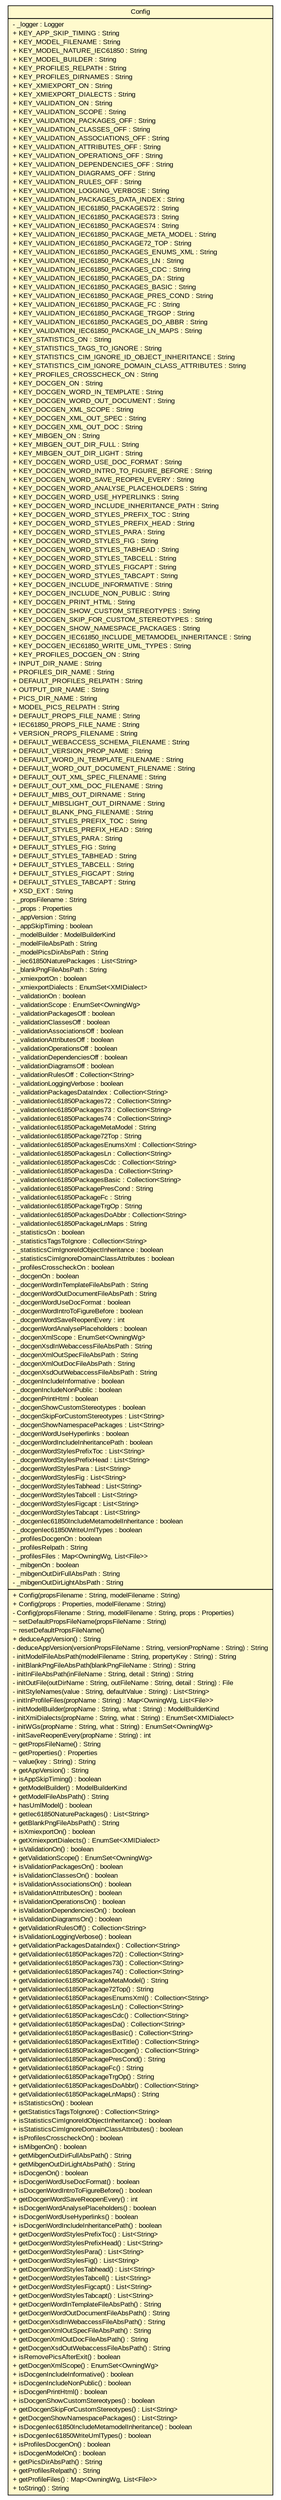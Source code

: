 #!/usr/local/bin/dot
#
# Class diagram 
# Generated by UMLGraph version R5_6_6-6-g3bdff0 (http://www.umlgraph.org/)
#

digraph G {
	edge [fontname="arial",fontsize=10,labelfontname="arial",labelfontsize=10];
	node [fontname="arial",fontsize=10,shape=plaintext];
	nodesep=0.25;
	ranksep=0.5;
	// org.tanjakostic.jcleancim.common.Config
	c82163 [label=<<table title="org.tanjakostic.jcleancim.common.Config" border="0" cellborder="1" cellspacing="0" cellpadding="2" port="p" bgcolor="lemonChiffon" href="./Config.html">
		<tr><td><table border="0" cellspacing="0" cellpadding="1">
<tr><td align="center" balign="center"> Config </td></tr>
		</table></td></tr>
		<tr><td><table border="0" cellspacing="0" cellpadding="1">
<tr><td align="left" balign="left"> - _logger : Logger </td></tr>
<tr><td align="left" balign="left"> + KEY_APP_SKIP_TIMING : String </td></tr>
<tr><td align="left" balign="left"> + KEY_MODEL_FILENAME : String </td></tr>
<tr><td align="left" balign="left"> + KEY_MODEL_NATURE_IEC61850 : String </td></tr>
<tr><td align="left" balign="left"> + KEY_MODEL_BUILDER : String </td></tr>
<tr><td align="left" balign="left"> + KEY_PROFILES_RELPATH : String </td></tr>
<tr><td align="left" balign="left"> + KEY_PROFILES_DIRNAMES : String </td></tr>
<tr><td align="left" balign="left"> + KEY_XMIEXPORT_ON : String </td></tr>
<tr><td align="left" balign="left"> + KEY_XMIEXPORT_DIALECTS : String </td></tr>
<tr><td align="left" balign="left"> + KEY_VALIDATION_ON : String </td></tr>
<tr><td align="left" balign="left"> + KEY_VALIDATION_SCOPE : String </td></tr>
<tr><td align="left" balign="left"> + KEY_VALIDATION_PACKAGES_OFF : String </td></tr>
<tr><td align="left" balign="left"> + KEY_VALIDATION_CLASSES_OFF : String </td></tr>
<tr><td align="left" balign="left"> + KEY_VALIDATION_ASSOCIATIONS_OFF : String </td></tr>
<tr><td align="left" balign="left"> + KEY_VALIDATION_ATTRIBUTES_OFF : String </td></tr>
<tr><td align="left" balign="left"> + KEY_VALIDATION_OPERATIONS_OFF : String </td></tr>
<tr><td align="left" balign="left"> + KEY_VALIDATION_DEPENDENCIES_OFF : String </td></tr>
<tr><td align="left" balign="left"> + KEY_VALIDATION_DIAGRAMS_OFF : String </td></tr>
<tr><td align="left" balign="left"> + KEY_VALIDATION_RULES_OFF : String </td></tr>
<tr><td align="left" balign="left"> + KEY_VALIDATION_LOGGING_VERBOSE : String </td></tr>
<tr><td align="left" balign="left"> + KEY_VALIDATION_PACKAGES_DATA_INDEX : String </td></tr>
<tr><td align="left" balign="left"> + KEY_VALIDATION_IEC61850_PACKAGES72 : String </td></tr>
<tr><td align="left" balign="left"> + KEY_VALIDATION_IEC61850_PACKAGES73 : String </td></tr>
<tr><td align="left" balign="left"> + KEY_VALIDATION_IEC61850_PACKAGES74 : String </td></tr>
<tr><td align="left" balign="left"> + KEY_VALIDATION_IEC61850_PACKAGE_META_MODEL : String </td></tr>
<tr><td align="left" balign="left"> + KEY_VALIDATION_IEC61850_PACKAGE72_TOP : String </td></tr>
<tr><td align="left" balign="left"> + KEY_VALIDATION_IEC61850_PACKAGES_ENUMS_XML : String </td></tr>
<tr><td align="left" balign="left"> + KEY_VALIDATION_IEC61850_PACKAGES_LN : String </td></tr>
<tr><td align="left" balign="left"> + KEY_VALIDATION_IEC61850_PACKAGES_CDC : String </td></tr>
<tr><td align="left" balign="left"> + KEY_VALIDATION_IEC61850_PACKAGES_DA : String </td></tr>
<tr><td align="left" balign="left"> + KEY_VALIDATION_IEC61850_PACKAGES_BASIC : String </td></tr>
<tr><td align="left" balign="left"> + KEY_VALIDATION_IEC61850_PACKAGE_PRES_COND : String </td></tr>
<tr><td align="left" balign="left"> + KEY_VALIDATION_IEC61850_PACKAGE_FC : String </td></tr>
<tr><td align="left" balign="left"> + KEY_VALIDATION_IEC61850_PACKAGE_TRGOP : String </td></tr>
<tr><td align="left" balign="left"> + KEY_VALIDATION_IEC61850_PACKAGES_DO_ABBR : String </td></tr>
<tr><td align="left" balign="left"> + KEY_VALIDATION_IEC61850_PACKAGE_LN_MAPS : String </td></tr>
<tr><td align="left" balign="left"> + KEY_STATISTICS_ON : String </td></tr>
<tr><td align="left" balign="left"> + KEY_STATISTICS_TAGS_TO_IGNORE : String </td></tr>
<tr><td align="left" balign="left"> + KEY_STATISTICS_CIM_IGNORE_ID_OBJECT_INHERITANCE : String </td></tr>
<tr><td align="left" balign="left"> + KEY_STATISTICS_CIM_IGNORE_DOMAIN_CLASS_ATTRIBUTES : String </td></tr>
<tr><td align="left" balign="left"> + KEY_PROFILES_CROSSCHECK_ON : String </td></tr>
<tr><td align="left" balign="left"> + KEY_DOCGEN_ON : String </td></tr>
<tr><td align="left" balign="left"> + KEY_DOCGEN_WORD_IN_TEMPLATE : String </td></tr>
<tr><td align="left" balign="left"> + KEY_DOCGEN_WORD_OUT_DOCUMENT : String </td></tr>
<tr><td align="left" balign="left"> + KEY_DOCGEN_XML_SCOPE : String </td></tr>
<tr><td align="left" balign="left"> + KEY_DOCGEN_XML_OUT_SPEC : String </td></tr>
<tr><td align="left" balign="left"> + KEY_DOCGEN_XML_OUT_DOC : String </td></tr>
<tr><td align="left" balign="left"> + KEY_MIBGEN_ON : String </td></tr>
<tr><td align="left" balign="left"> + KEY_MIBGEN_OUT_DIR_FULL : String </td></tr>
<tr><td align="left" balign="left"> + KEY_MIBGEN_OUT_DIR_LIGHT : String </td></tr>
<tr><td align="left" balign="left"> + KEY_DOCGEN_WORD_USE_DOC_FORMAT : String </td></tr>
<tr><td align="left" balign="left"> + KEY_DOCGEN_WORD_INTRO_TO_FIGURE_BEFORE : String </td></tr>
<tr><td align="left" balign="left"> + KEY_DOCGEN_WORD_SAVE_REOPEN_EVERY : String </td></tr>
<tr><td align="left" balign="left"> + KEY_DOCGEN_WORD_ANALYSE_PLACEHOLDERS : String </td></tr>
<tr><td align="left" balign="left"> + KEY_DOCGEN_WORD_USE_HYPERLINKS : String </td></tr>
<tr><td align="left" balign="left"> + KEY_DOCGEN_WORD_INCLUDE_INHERITANCE_PATH : String </td></tr>
<tr><td align="left" balign="left"> + KEY_DOCGEN_WORD_STYLES_PREFIX_TOC : String </td></tr>
<tr><td align="left" balign="left"> + KEY_DOCGEN_WORD_STYLES_PREFIX_HEAD : String </td></tr>
<tr><td align="left" balign="left"> + KEY_DOCGEN_WORD_STYLES_PARA : String </td></tr>
<tr><td align="left" balign="left"> + KEY_DOCGEN_WORD_STYLES_FIG : String </td></tr>
<tr><td align="left" balign="left"> + KEY_DOCGEN_WORD_STYLES_TABHEAD : String </td></tr>
<tr><td align="left" balign="left"> + KEY_DOCGEN_WORD_STYLES_TABCELL : String </td></tr>
<tr><td align="left" balign="left"> + KEY_DOCGEN_WORD_STYLES_FIGCAPT : String </td></tr>
<tr><td align="left" balign="left"> + KEY_DOCGEN_WORD_STYLES_TABCAPT : String </td></tr>
<tr><td align="left" balign="left"> + KEY_DOCGEN_INCLUDE_INFORMATIVE : String </td></tr>
<tr><td align="left" balign="left"> + KEY_DOCGEN_INCLUDE_NON_PUBLIC : String </td></tr>
<tr><td align="left" balign="left"> + KEY_DOCGEN_PRINT_HTML : String </td></tr>
<tr><td align="left" balign="left"> + KEY_DOCGEN_SHOW_CUSTOM_STEREOTYPES : String </td></tr>
<tr><td align="left" balign="left"> + KEY_DOCGEN_SKIP_FOR_CUSTOM_STEREOTYPES : String </td></tr>
<tr><td align="left" balign="left"> + KEY_DOCGEN_SHOW_NAMESPACE_PACKAGES : String </td></tr>
<tr><td align="left" balign="left"> + KEY_DOCGEN_IEC61850_INCLUDE_METAMODEL_INHERITANCE : String </td></tr>
<tr><td align="left" balign="left"> + KEY_DOCGEN_IEC61850_WRITE_UML_TYPES : String </td></tr>
<tr><td align="left" balign="left"> + KEY_PROFILES_DOCGEN_ON : String </td></tr>
<tr><td align="left" balign="left"> + INPUT_DIR_NAME : String </td></tr>
<tr><td align="left" balign="left"> + PROFILES_DIR_NAME : String </td></tr>
<tr><td align="left" balign="left"> + DEFAULT_PROFILES_RELPATH : String </td></tr>
<tr><td align="left" balign="left"> + OUTPUT_DIR_NAME : String </td></tr>
<tr><td align="left" balign="left"> + PICS_DIR_NAME : String </td></tr>
<tr><td align="left" balign="left"> + MODEL_PICS_RELPATH : String </td></tr>
<tr><td align="left" balign="left"> + DEFAULT_PROPS_FILE_NAME : String </td></tr>
<tr><td align="left" balign="left"> + IEC61850_PROPS_FILE_NAME : String </td></tr>
<tr><td align="left" balign="left"> + VERSION_PROPS_FILENAME : String </td></tr>
<tr><td align="left" balign="left"> + DEFAULT_WEBACCESS_SCHEMA_FILENAME : String </td></tr>
<tr><td align="left" balign="left"> + DEFAULT_VERSION_PROP_NAME : String </td></tr>
<tr><td align="left" balign="left"> + DEFAULT_WORD_IN_TEMPLATE_FILENAME : String </td></tr>
<tr><td align="left" balign="left"> + DEFAULT_WORD_OUT_DOCUMENT_FILENAME : String </td></tr>
<tr><td align="left" balign="left"> + DEFAULT_OUT_XML_SPEC_FILENAME : String </td></tr>
<tr><td align="left" balign="left"> + DEFAULT_OUT_XML_DOC_FILENAME : String </td></tr>
<tr><td align="left" balign="left"> + DEFAULT_MIBS_OUT_DIRNAME : String </td></tr>
<tr><td align="left" balign="left"> + DEFAULT_MIBSLIGHT_OUT_DIRNAME : String </td></tr>
<tr><td align="left" balign="left"> + DEFAULT_BLANK_PNG_FILENAME : String </td></tr>
<tr><td align="left" balign="left"> + DEFAULT_STYLES_PREFIX_TOC : String </td></tr>
<tr><td align="left" balign="left"> + DEFAULT_STYLES_PREFIX_HEAD : String </td></tr>
<tr><td align="left" balign="left"> + DEFAULT_STYLES_PARA : String </td></tr>
<tr><td align="left" balign="left"> + DEFAULT_STYLES_FIG : String </td></tr>
<tr><td align="left" balign="left"> + DEFAULT_STYLES_TABHEAD : String </td></tr>
<tr><td align="left" balign="left"> + DEFAULT_STYLES_TABCELL : String </td></tr>
<tr><td align="left" balign="left"> + DEFAULT_STYLES_FIGCAPT : String </td></tr>
<tr><td align="left" balign="left"> + DEFAULT_STYLES_TABCAPT : String </td></tr>
<tr><td align="left" balign="left"> + XSD_EXT : String </td></tr>
<tr><td align="left" balign="left"> - _propsFilename : String </td></tr>
<tr><td align="left" balign="left"> - _props : Properties </td></tr>
<tr><td align="left" balign="left"> - _appVersion : String </td></tr>
<tr><td align="left" balign="left"> - _appSkipTiming : boolean </td></tr>
<tr><td align="left" balign="left"> - _modelBuilder : ModelBuilderKind </td></tr>
<tr><td align="left" balign="left"> - _modelFileAbsPath : String </td></tr>
<tr><td align="left" balign="left"> - _modelPicsDirAbsPath : String </td></tr>
<tr><td align="left" balign="left"> - _iec61850NaturePackages : List&lt;String&gt; </td></tr>
<tr><td align="left" balign="left"> - _blankPngFileAbsPath : String </td></tr>
<tr><td align="left" balign="left"> - _xmiexportOn : boolean </td></tr>
<tr><td align="left" balign="left"> - _xmiexportDialects : EnumSet&lt;XMIDialect&gt; </td></tr>
<tr><td align="left" balign="left"> - _validationOn : boolean </td></tr>
<tr><td align="left" balign="left"> - _validationScope : EnumSet&lt;OwningWg&gt; </td></tr>
<tr><td align="left" balign="left"> - _validationPackagesOff : boolean </td></tr>
<tr><td align="left" balign="left"> - _validationClassesOff : boolean </td></tr>
<tr><td align="left" balign="left"> - _validationAssociationsOff : boolean </td></tr>
<tr><td align="left" balign="left"> - _validationAttributesOff : boolean </td></tr>
<tr><td align="left" balign="left"> - _validationOperationsOff : boolean </td></tr>
<tr><td align="left" balign="left"> - _validationDependenciesOff : boolean </td></tr>
<tr><td align="left" balign="left"> - _validationDiagramsOff : boolean </td></tr>
<tr><td align="left" balign="left"> - _validationRulesOff : Collection&lt;String&gt; </td></tr>
<tr><td align="left" balign="left"> - _validationLoggingVerbose : boolean </td></tr>
<tr><td align="left" balign="left"> - _validationPackagesDataIndex : Collection&lt;String&gt; </td></tr>
<tr><td align="left" balign="left"> - _validationIec61850Packages72 : Collection&lt;String&gt; </td></tr>
<tr><td align="left" balign="left"> - _validationIec61850Packages73 : Collection&lt;String&gt; </td></tr>
<tr><td align="left" balign="left"> - _validationIec61850Packages74 : Collection&lt;String&gt; </td></tr>
<tr><td align="left" balign="left"> - _validationIec61850PackageMetaModel : String </td></tr>
<tr><td align="left" balign="left"> - _validationIec61850Package72Top : String </td></tr>
<tr><td align="left" balign="left"> - _validationIec61850PackagesEnumsXml : Collection&lt;String&gt; </td></tr>
<tr><td align="left" balign="left"> - _validationIec61850PackagesLn : Collection&lt;String&gt; </td></tr>
<tr><td align="left" balign="left"> - _validationIec61850PackagesCdc : Collection&lt;String&gt; </td></tr>
<tr><td align="left" balign="left"> - _validationIec61850PackagesDa : Collection&lt;String&gt; </td></tr>
<tr><td align="left" balign="left"> - _validationIec61850PackagesBasic : Collection&lt;String&gt; </td></tr>
<tr><td align="left" balign="left"> - _validationIec61850PackagePresCond : String </td></tr>
<tr><td align="left" balign="left"> - _validationIec61850PackageFc : String </td></tr>
<tr><td align="left" balign="left"> - _validationIec61850PackageTrgOp : String </td></tr>
<tr><td align="left" balign="left"> - _validationIec61850PackagesDoAbbr : Collection&lt;String&gt; </td></tr>
<tr><td align="left" balign="left"> - _validationIec61850PackageLnMaps : String </td></tr>
<tr><td align="left" balign="left"> - _statisticsOn : boolean </td></tr>
<tr><td align="left" balign="left"> - _statisticsTagsToIgnore : Collection&lt;String&gt; </td></tr>
<tr><td align="left" balign="left"> - _statisticsCimIgnoreIdObjectInheritance : boolean </td></tr>
<tr><td align="left" balign="left"> - _statisticsCimIgnoreDomainClassAttributes : boolean </td></tr>
<tr><td align="left" balign="left"> - _profilesCrosscheckOn : boolean </td></tr>
<tr><td align="left" balign="left"> - _docgenOn : boolean </td></tr>
<tr><td align="left" balign="left"> - _docgenWordInTemplateFileAbsPath : String </td></tr>
<tr><td align="left" balign="left"> - _docgenWordOutDocumentFileAbsPath : String </td></tr>
<tr><td align="left" balign="left"> - _docgenWordUseDocFormat : boolean </td></tr>
<tr><td align="left" balign="left"> - _docgenWordIntroToFigureBefore : boolean </td></tr>
<tr><td align="left" balign="left"> - _docgenWordSaveReopenEvery : int </td></tr>
<tr><td align="left" balign="left"> - _docgenWordAnalysePlaceholders : boolean </td></tr>
<tr><td align="left" balign="left"> - _docgenXmlScope : EnumSet&lt;OwningWg&gt; </td></tr>
<tr><td align="left" balign="left"> - _docgenXsdInWebaccessFileAbsPath : String </td></tr>
<tr><td align="left" balign="left"> - _docgenXmlOutSpecFileAbsPath : String </td></tr>
<tr><td align="left" balign="left"> - _docgenXmlOutDocFileAbsPath : String </td></tr>
<tr><td align="left" balign="left"> - _docgenXsdOutWebaccessFileAbsPath : String </td></tr>
<tr><td align="left" balign="left"> - _docgenIncludeInformative : boolean </td></tr>
<tr><td align="left" balign="left"> - _docgenIncludeNonPublic : boolean </td></tr>
<tr><td align="left" balign="left"> - _docgenPrintHtml : boolean </td></tr>
<tr><td align="left" balign="left"> - _docgenShowCustomStereotypes : boolean </td></tr>
<tr><td align="left" balign="left"> - _docgenSkipForCustomStereotypes : List&lt;String&gt; </td></tr>
<tr><td align="left" balign="left"> - _docgenShowNamespacePackages : List&lt;String&gt; </td></tr>
<tr><td align="left" balign="left"> - _docgenWordUseHyperlinks : boolean </td></tr>
<tr><td align="left" balign="left"> - _docgenWordIncludeInheritancePath : boolean </td></tr>
<tr><td align="left" balign="left"> - _docgenWordStylesPrefixToc : List&lt;String&gt; </td></tr>
<tr><td align="left" balign="left"> - _docgenWordStylesPrefixHead : List&lt;String&gt; </td></tr>
<tr><td align="left" balign="left"> - _docgenWordStylesPara : List&lt;String&gt; </td></tr>
<tr><td align="left" balign="left"> - _docgenWordStylesFig : List&lt;String&gt; </td></tr>
<tr><td align="left" balign="left"> - _docgenWordStylesTabhead : List&lt;String&gt; </td></tr>
<tr><td align="left" balign="left"> - _docgenWordStylesTabcell : List&lt;String&gt; </td></tr>
<tr><td align="left" balign="left"> - _docgenWordStylesFigcapt : List&lt;String&gt; </td></tr>
<tr><td align="left" balign="left"> - _docgenWordStylesTabcapt : List&lt;String&gt; </td></tr>
<tr><td align="left" balign="left"> - _docgenIec61850IncludeMetamodelInheritance : boolean </td></tr>
<tr><td align="left" balign="left"> - _docgenIec61850WriteUmlTypes : boolean </td></tr>
<tr><td align="left" balign="left"> - _profilesDocgenOn : boolean </td></tr>
<tr><td align="left" balign="left"> - _profilesRelpath : String </td></tr>
<tr><td align="left" balign="left"> - _profilesFiles : Map&lt;OwningWg, List&lt;File&gt;&gt; </td></tr>
<tr><td align="left" balign="left"> - _mibgenOn : boolean </td></tr>
<tr><td align="left" balign="left"> - _mibgenOutDirFullAbsPath : String </td></tr>
<tr><td align="left" balign="left"> - _mibgenOutDirLightAbsPath : String </td></tr>
		</table></td></tr>
		<tr><td><table border="0" cellspacing="0" cellpadding="1">
<tr><td align="left" balign="left"> + Config(propsFilename : String, modelFilename : String) </td></tr>
<tr><td align="left" balign="left"> + Config(props : Properties, modelFilename : String) </td></tr>
<tr><td align="left" balign="left"> - Config(propsFilename : String, modelFilename : String, props : Properties) </td></tr>
<tr><td align="left" balign="left"> ~ setDefaultPropsFileName(propsFileName : String) </td></tr>
<tr><td align="left" balign="left"> ~ resetDefaultPropsFileName() </td></tr>
<tr><td align="left" balign="left"> + deduceAppVersion() : String </td></tr>
<tr><td align="left" balign="left"> - deduceAppVersion(versionPropsFileName : String, versionPropName : String) : String </td></tr>
<tr><td align="left" balign="left"> - initModelFileAbsPath(modelFilename : String, propertyKey : String) : String </td></tr>
<tr><td align="left" balign="left"> - initBlankPngFileAbsPath(blankPngFileName : String) : String </td></tr>
<tr><td align="left" balign="left"> - initInFileAbsPath(inFileName : String, detail : String) : String </td></tr>
<tr><td align="left" balign="left"> - initOutFile(outDirName : String, outFileName : String, detail : String) : File </td></tr>
<tr><td align="left" balign="left"> - initStyleNames(value : String, defaultValue : String) : List&lt;String&gt; </td></tr>
<tr><td align="left" balign="left"> - initInProfileFiles(propName : String) : Map&lt;OwningWg, List&lt;File&gt;&gt; </td></tr>
<tr><td align="left" balign="left"> - initModelBuilder(propName : String, what : String) : ModelBuilderKind </td></tr>
<tr><td align="left" balign="left"> - initXmiDialects(propName : String, what : String) : EnumSet&lt;XMIDialect&gt; </td></tr>
<tr><td align="left" balign="left"> - initWGs(propName : String, what : String) : EnumSet&lt;OwningWg&gt; </td></tr>
<tr><td align="left" balign="left"> - initSaveReopenEvery(propName : String) : int </td></tr>
<tr><td align="left" balign="left"> ~ getPropsFileName() : String </td></tr>
<tr><td align="left" balign="left"> ~ getProperties() : Properties </td></tr>
<tr><td align="left" balign="left"> ~ value(key : String) : String </td></tr>
<tr><td align="left" balign="left"> + getAppVersion() : String </td></tr>
<tr><td align="left" balign="left"> + isAppSkipTiming() : boolean </td></tr>
<tr><td align="left" balign="left"> + getModelBuilder() : ModelBuilderKind </td></tr>
<tr><td align="left" balign="left"> + getModelFileAbsPath() : String </td></tr>
<tr><td align="left" balign="left"> + hasUmlModel() : boolean </td></tr>
<tr><td align="left" balign="left"> + getIec61850NaturePackages() : List&lt;String&gt; </td></tr>
<tr><td align="left" balign="left"> + getBlankPngFileAbsPath() : String </td></tr>
<tr><td align="left" balign="left"> + isXmiexportOn() : boolean </td></tr>
<tr><td align="left" balign="left"> + getXmiexportDialects() : EnumSet&lt;XMIDialect&gt; </td></tr>
<tr><td align="left" balign="left"> + isValidationOn() : boolean </td></tr>
<tr><td align="left" balign="left"> + getValidationScope() : EnumSet&lt;OwningWg&gt; </td></tr>
<tr><td align="left" balign="left"> + isValidationPackagesOn() : boolean </td></tr>
<tr><td align="left" balign="left"> + isValidationClassesOn() : boolean </td></tr>
<tr><td align="left" balign="left"> + isValidationAssociationsOn() : boolean </td></tr>
<tr><td align="left" balign="left"> + isValidationAttributesOn() : boolean </td></tr>
<tr><td align="left" balign="left"> + isValidationOperationsOn() : boolean </td></tr>
<tr><td align="left" balign="left"> + isValidationDependenciesOn() : boolean </td></tr>
<tr><td align="left" balign="left"> + isValidationDiagramsOn() : boolean </td></tr>
<tr><td align="left" balign="left"> + getValidationRulesOff() : Collection&lt;String&gt; </td></tr>
<tr><td align="left" balign="left"> + isValidationLoggingVerbose() : boolean </td></tr>
<tr><td align="left" balign="left"> + getValidationPackagesDataIndex() : Collection&lt;String&gt; </td></tr>
<tr><td align="left" balign="left"> + getValidationIec61850Packages72() : Collection&lt;String&gt; </td></tr>
<tr><td align="left" balign="left"> + getValidationIec61850Packages73() : Collection&lt;String&gt; </td></tr>
<tr><td align="left" balign="left"> + getValidationIec61850Packages74() : Collection&lt;String&gt; </td></tr>
<tr><td align="left" balign="left"> + getValidationIec61850PackageMetaModel() : String </td></tr>
<tr><td align="left" balign="left"> + getValidationIec61850Package72Top() : String </td></tr>
<tr><td align="left" balign="left"> + getValidationIec61850PackagesEnumsXml() : Collection&lt;String&gt; </td></tr>
<tr><td align="left" balign="left"> + getValidationIec61850PackagesLn() : Collection&lt;String&gt; </td></tr>
<tr><td align="left" balign="left"> + getValidationIec61850PackagesCdc() : Collection&lt;String&gt; </td></tr>
<tr><td align="left" balign="left"> + getValidationIec61850PackagesDa() : Collection&lt;String&gt; </td></tr>
<tr><td align="left" balign="left"> + getValidationIec61850PackagesBasic() : Collection&lt;String&gt; </td></tr>
<tr><td align="left" balign="left"> + getValidationIec61850PackagesExtTitle() : Collection&lt;String&gt; </td></tr>
<tr><td align="left" balign="left"> + getValidationIec61850PackagesDocgen() : Collection&lt;String&gt; </td></tr>
<tr><td align="left" balign="left"> + getValidationIec61850PackagePresCond() : String </td></tr>
<tr><td align="left" balign="left"> + getValidationIec61850PackageFc() : String </td></tr>
<tr><td align="left" balign="left"> + getValidationIec61850PackageTrgOp() : String </td></tr>
<tr><td align="left" balign="left"> + getValidationIec61850PackagesDoAbbr() : Collection&lt;String&gt; </td></tr>
<tr><td align="left" balign="left"> + getValidationIec61850PackageLnMaps() : String </td></tr>
<tr><td align="left" balign="left"> + isStatisticsOn() : boolean </td></tr>
<tr><td align="left" balign="left"> + getStatisticsTagsToIgnore() : Collection&lt;String&gt; </td></tr>
<tr><td align="left" balign="left"> + isStatisticsCimIgnoreIdObjectInheritance() : boolean </td></tr>
<tr><td align="left" balign="left"> + isStatisticsCimIgnoreDomainClassAttributes() : boolean </td></tr>
<tr><td align="left" balign="left"> + isProfilesCrosscheckOn() : boolean </td></tr>
<tr><td align="left" balign="left"> + isMibgenOn() : boolean </td></tr>
<tr><td align="left" balign="left"> + getMibgenOutDirFullAbsPath() : String </td></tr>
<tr><td align="left" balign="left"> + getMibgenOutDirLightAbsPath() : String </td></tr>
<tr><td align="left" balign="left"> + isDocgenOn() : boolean </td></tr>
<tr><td align="left" balign="left"> + isDocgenWordUseDocFormat() : boolean </td></tr>
<tr><td align="left" balign="left"> + isDocgenWordIntroToFigureBefore() : boolean </td></tr>
<tr><td align="left" balign="left"> + getDocgenWordSaveReopenEvery() : int </td></tr>
<tr><td align="left" balign="left"> + isDocgenWordAnalysePlaceholders() : boolean </td></tr>
<tr><td align="left" balign="left"> + isDocgenWordUseHyperlinks() : boolean </td></tr>
<tr><td align="left" balign="left"> + isDocgenWordIncludeInheritancePath() : boolean </td></tr>
<tr><td align="left" balign="left"> + getDocgenWordStylesPrefixToc() : List&lt;String&gt; </td></tr>
<tr><td align="left" balign="left"> + getDocgenWordStylesPrefixHead() : List&lt;String&gt; </td></tr>
<tr><td align="left" balign="left"> + getDocgenWordStylesPara() : List&lt;String&gt; </td></tr>
<tr><td align="left" balign="left"> + getDocgenWordStylesFig() : List&lt;String&gt; </td></tr>
<tr><td align="left" balign="left"> + getDocgenWordStylesTabhead() : List&lt;String&gt; </td></tr>
<tr><td align="left" balign="left"> + getDocgenWordStylesTabcell() : List&lt;String&gt; </td></tr>
<tr><td align="left" balign="left"> + getDocgenWordStylesFigcapt() : List&lt;String&gt; </td></tr>
<tr><td align="left" balign="left"> + getDocgenWordStylesTabcapt() : List&lt;String&gt; </td></tr>
<tr><td align="left" balign="left"> + getDocgenWordInTemplateFileAbsPath() : String </td></tr>
<tr><td align="left" balign="left"> + getDocgenWordOutDocumentFileAbsPath() : String </td></tr>
<tr><td align="left" balign="left"> + getDocgenXsdInWebaccessFileAbsPath() : String </td></tr>
<tr><td align="left" balign="left"> + getDocgenXmlOutSpecFileAbsPath() : String </td></tr>
<tr><td align="left" balign="left"> + getDocgenXmlOutDocFileAbsPath() : String </td></tr>
<tr><td align="left" balign="left"> + getDocgenXsdOutWebaccessFileAbsPath() : String </td></tr>
<tr><td align="left" balign="left"> + isRemovePicsAfterExit() : boolean </td></tr>
<tr><td align="left" balign="left"> + getDocgenXmlScope() : EnumSet&lt;OwningWg&gt; </td></tr>
<tr><td align="left" balign="left"> + isDocgenIncludeInformative() : boolean </td></tr>
<tr><td align="left" balign="left"> + isDocgenIncludeNonPublic() : boolean </td></tr>
<tr><td align="left" balign="left"> + isDocgenPrintHtml() : boolean </td></tr>
<tr><td align="left" balign="left"> + isDocgenShowCustomStereotypes() : boolean </td></tr>
<tr><td align="left" balign="left"> + getDocgenSkipForCustomStereotypes() : List&lt;String&gt; </td></tr>
<tr><td align="left" balign="left"> + getDocgenShowNamespacePackages() : List&lt;String&gt; </td></tr>
<tr><td align="left" balign="left"> + isDocgenIec61850IncludeMetamodelInheritance() : boolean </td></tr>
<tr><td align="left" balign="left"> + isDocgenIec61850WriteUmlTypes() : boolean </td></tr>
<tr><td align="left" balign="left"> + isProfilesDocgenOn() : boolean </td></tr>
<tr><td align="left" balign="left"> + isDocgenModelOn() : boolean </td></tr>
<tr><td align="left" balign="left"> + getPicsDirAbsPath() : String </td></tr>
<tr><td align="left" balign="left"> + getProfilesRelpath() : String </td></tr>
<tr><td align="left" balign="left"> + getProfileFiles() : Map&lt;OwningWg, List&lt;File&gt;&gt; </td></tr>
<tr><td align="left" balign="left"> + toString() : String </td></tr>
		</table></td></tr>
		</table>>, URL="./Config.html", fontname="arial", fontcolor="black", fontsize=10.0];
}


